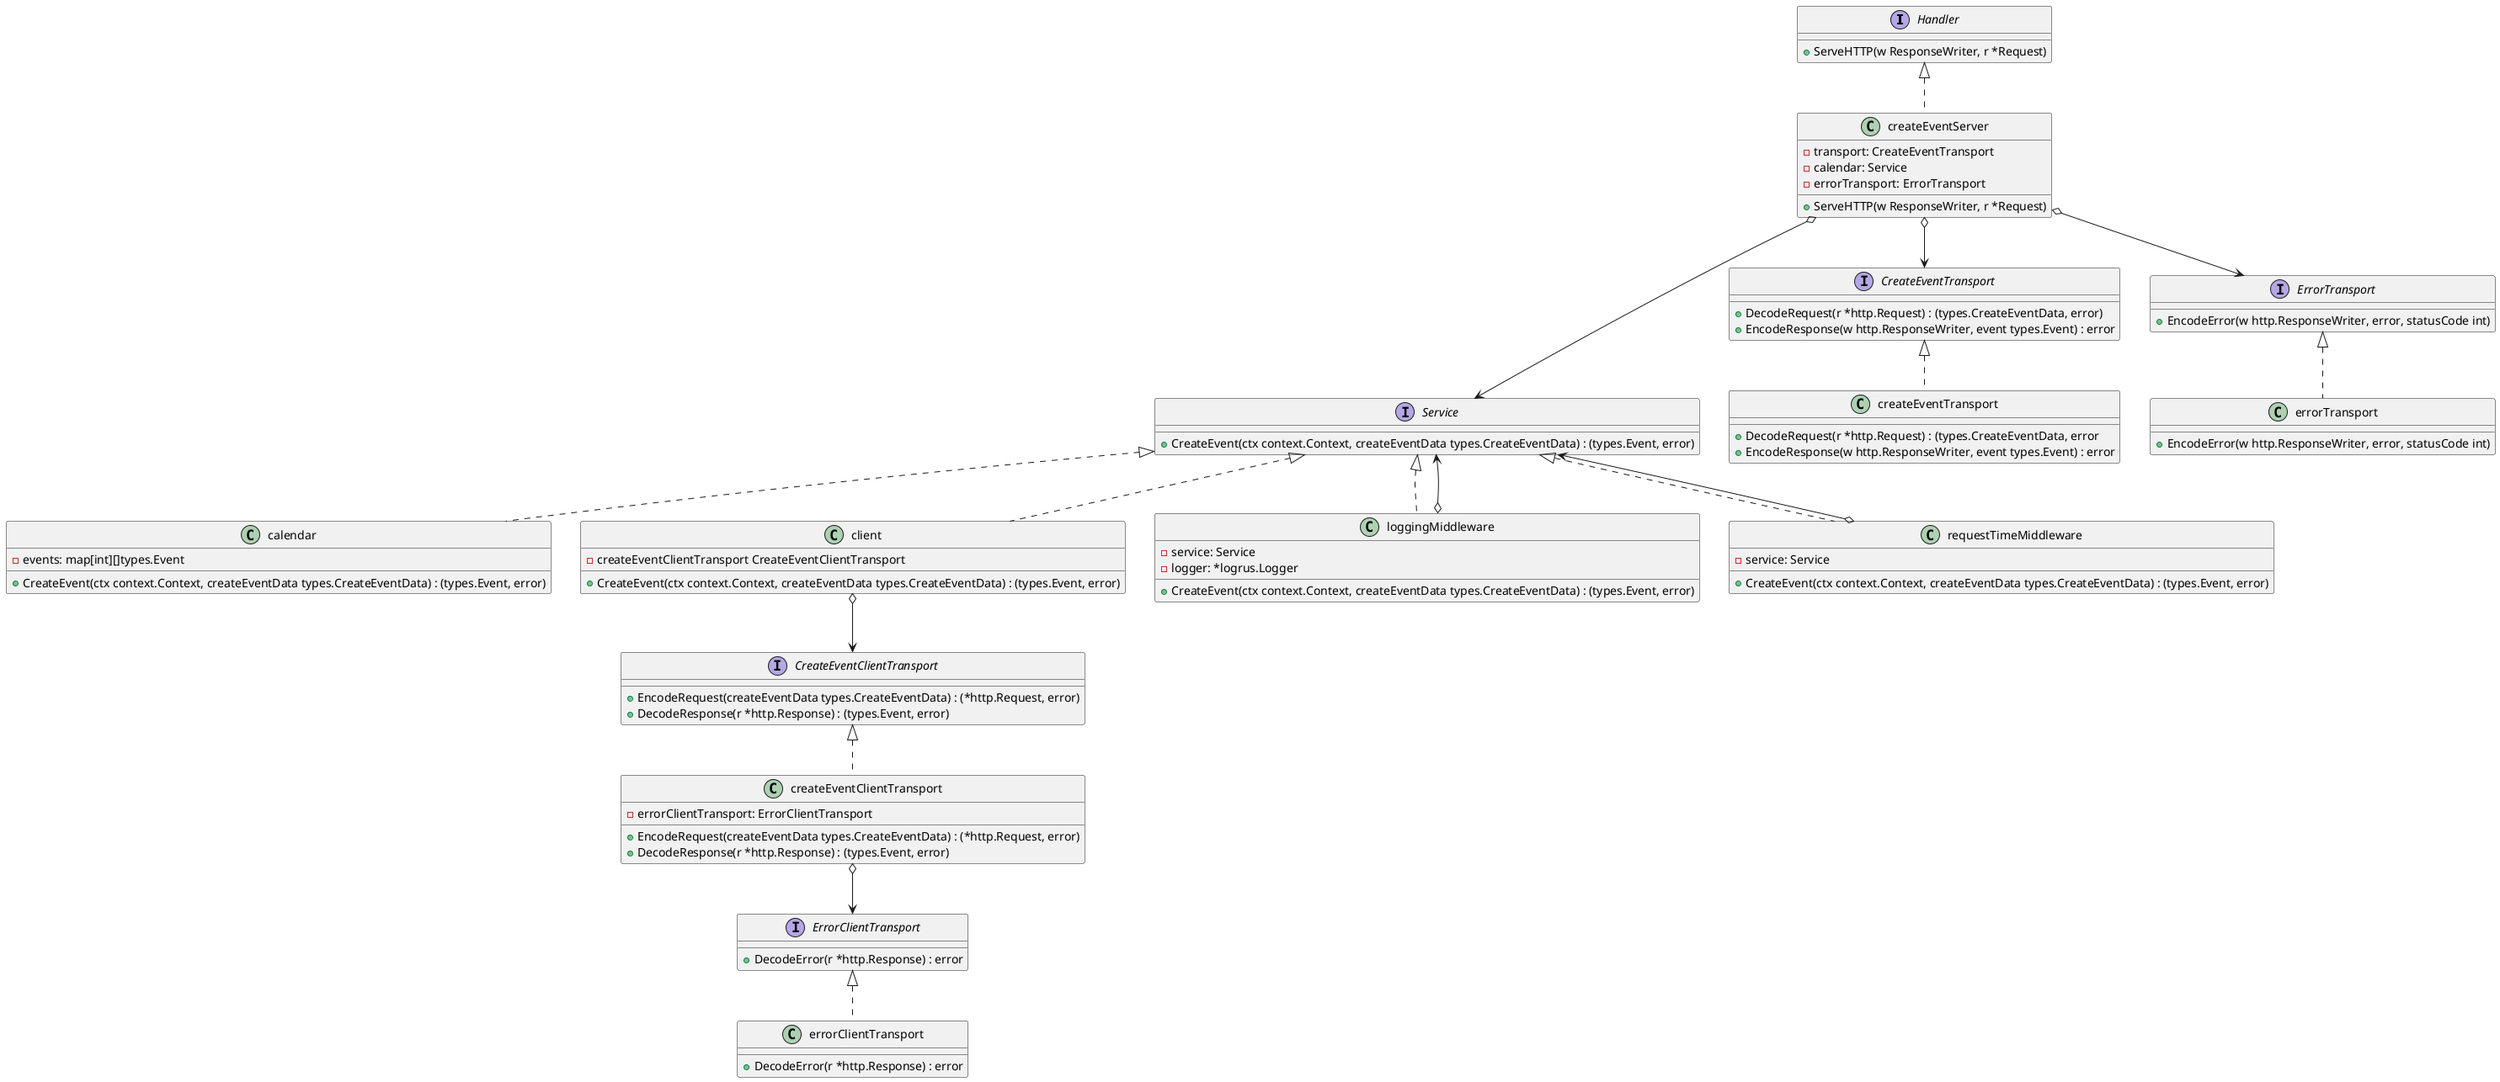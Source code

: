 @startuml
'https://plantuml.com/class-diagram

' Server

interface Handler {
	+ServeHTTP(w ResponseWriter, r *Request)
}

class createEventServer {
    -transport: CreateEventTransport
    -calendar: Service
    -errorTransport: ErrorTransport
    +ServeHTTP(w ResponseWriter, r *Request)
}
class createEventServer implements Handler


interface Service {
    +CreateEvent(ctx context.Context, createEventData types.CreateEventData) : (types.Event, error)
'    +UpdateEvent()
'    +DeleteEvent()
'    +GetEventsForDay()
'    +GetEventsForWeek()
'    +GetEventsForMonth()
}

class calendar {
    -events: map[int][]types.Event
    +CreateEvent(ctx context.Context, createEventData types.CreateEventData) : (types.Event, error)
}

class calendar implements Service


createEventServer o---> Service

interface CreateEventTransport {
    +DecodeRequest(r *http.Request) : (types.CreateEventData, error)
    +EncodeResponse(w http.ResponseWriter, event types.Event) : error
}

class createEventTransport {
    +DecodeRequest(r *http.Request) : (types.CreateEventData, error
    +EncodeResponse(w http.ResponseWriter, event types.Event) : error
}
createEventServer o--> ErrorTransport

class createEventTransport implements CreateEventTransport

interface ErrorTransport {
    +EncodeError(w http.ResponseWriter, error, statusCode int)
}

class errorTransport {
    +EncodeError(w http.ResponseWriter, error, statusCode int)
}

class errorTransport implements ErrorTransport

createEventServer o--> CreateEventTransport


' Client

class client {
    -createEventClientTransport CreateEventClientTransport
    +CreateEvent(ctx context.Context, createEventData types.CreateEventData) : (types.Event, error)
}

class client implements Service


interface CreateEventClientTransport {
    +EncodeRequest(createEventData types.CreateEventData) : (*http.Request, error)
    +DecodeResponse(r *http.Response) : (types.Event, error)
}

class createEventClientTransport {
    -errorClientTransport: ErrorClientTransport
    +EncodeRequest(createEventData types.CreateEventData) : (*http.Request, error)
    +DecodeResponse(r *http.Response) : (types.Event, error)
}

class createEventClientTransport implements CreateEventClientTransport


client o--> CreateEventClientTransport


interface ErrorClientTransport {
    +DecodeError(r *http.Response) : error
}

class errorClientTransport {
    +DecodeError(r *http.Response) : error
}

class errorClientTransport implements ErrorClientTransport
createEventClientTransport o--> ErrorClientTransport


' Middleware
class loggingMiddleware {
    -service: Service
    -logger: *logrus.Logger
    +CreateEvent(ctx context.Context, createEventData types.CreateEventData) : (types.Event, error)
}

class loggingMiddleware implements Service

loggingMiddleware o--> Service

class requestTimeMiddleware {
    -service: Service
    +CreateEvent(ctx context.Context, createEventData types.CreateEventData) : (types.Event, error)
}

class requestTimeMiddleware implements Service

requestTimeMiddleware o--> Service


@enduml
